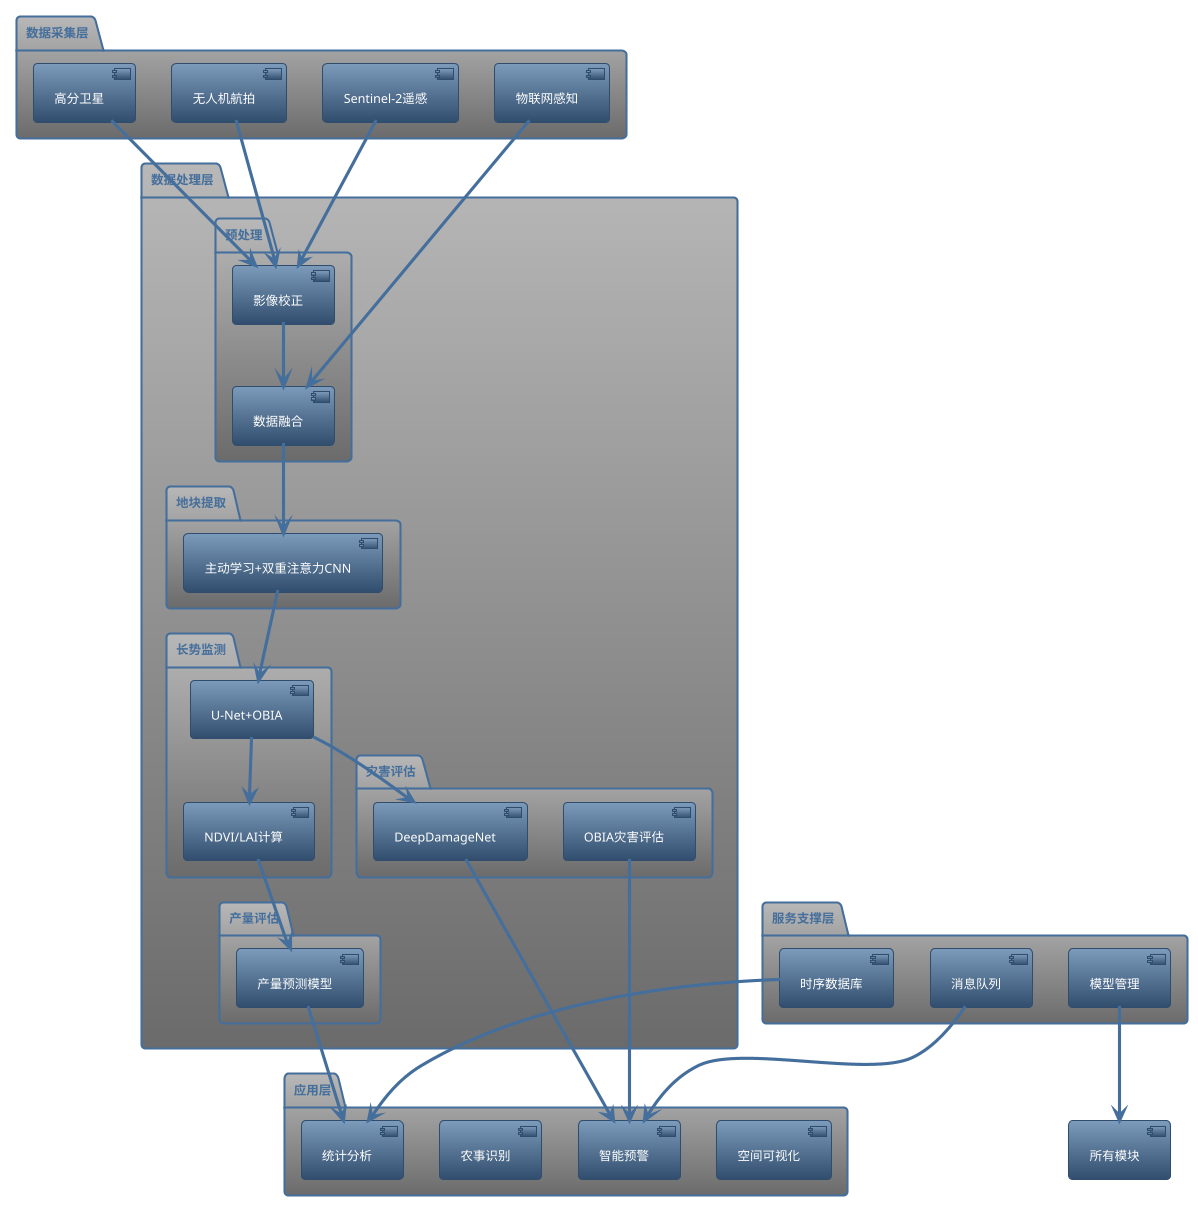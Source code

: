 @startuml
!theme spacelab

package "数据采集层" {
  [高分卫星]
  [Sentinel-2遥感]
  [无人机航拍]
  [物联网感知]
}

package "数据处理层" {
  package "预处理" {
    [影像校正]
    [数据融合]
  }
  package "地块提取" {
    [主动学习+双重注意力CNN]
  }
  package "长势监测" {
    [U-Net+OBIA]
    [NDVI/LAI计算]
  }
  package "产量评估" {
    [产量预测模型]
  }
  package "灾害评估" {
    [DeepDamageNet]
    [OBIA灾害评估]
  }
}

package "服务支撑层" {
  [时序数据库]
  [模型管理]
  [消息队列]
}

package "应用层" {
  [空间可视化]
  [智能预警]
  [农事识别]
  [统计分析]
}

'关系'
[高分卫星] --> [影像校正]
[Sentinel-2遥感] --> [影像校正]
[无人机航拍] --> [影像校正]
[物联网感知] --> [数据融合]
[影像校正] --> [数据融合]
[数据融合] --> [主动学习+双重注意力CNN]
[主动学习+双重注意力CNN] --> [U-Net+OBIA]
[NDVI/LAI计算] --> [产量预测模型]
[U-Net+OBIA] --> [NDVI/LAI计算]
[U-Net+OBIA] --> [DeepDamageNet]
[DeepDamageNet] --> [智能预警]
[OBIA灾害评估] --> [智能预警]
[产量预测模型] --> [统计分析]
[时序数据库] --> [统计分析]
[模型管理] --> [所有模块]
[消息队列] --> [智能预警]

@enduml
